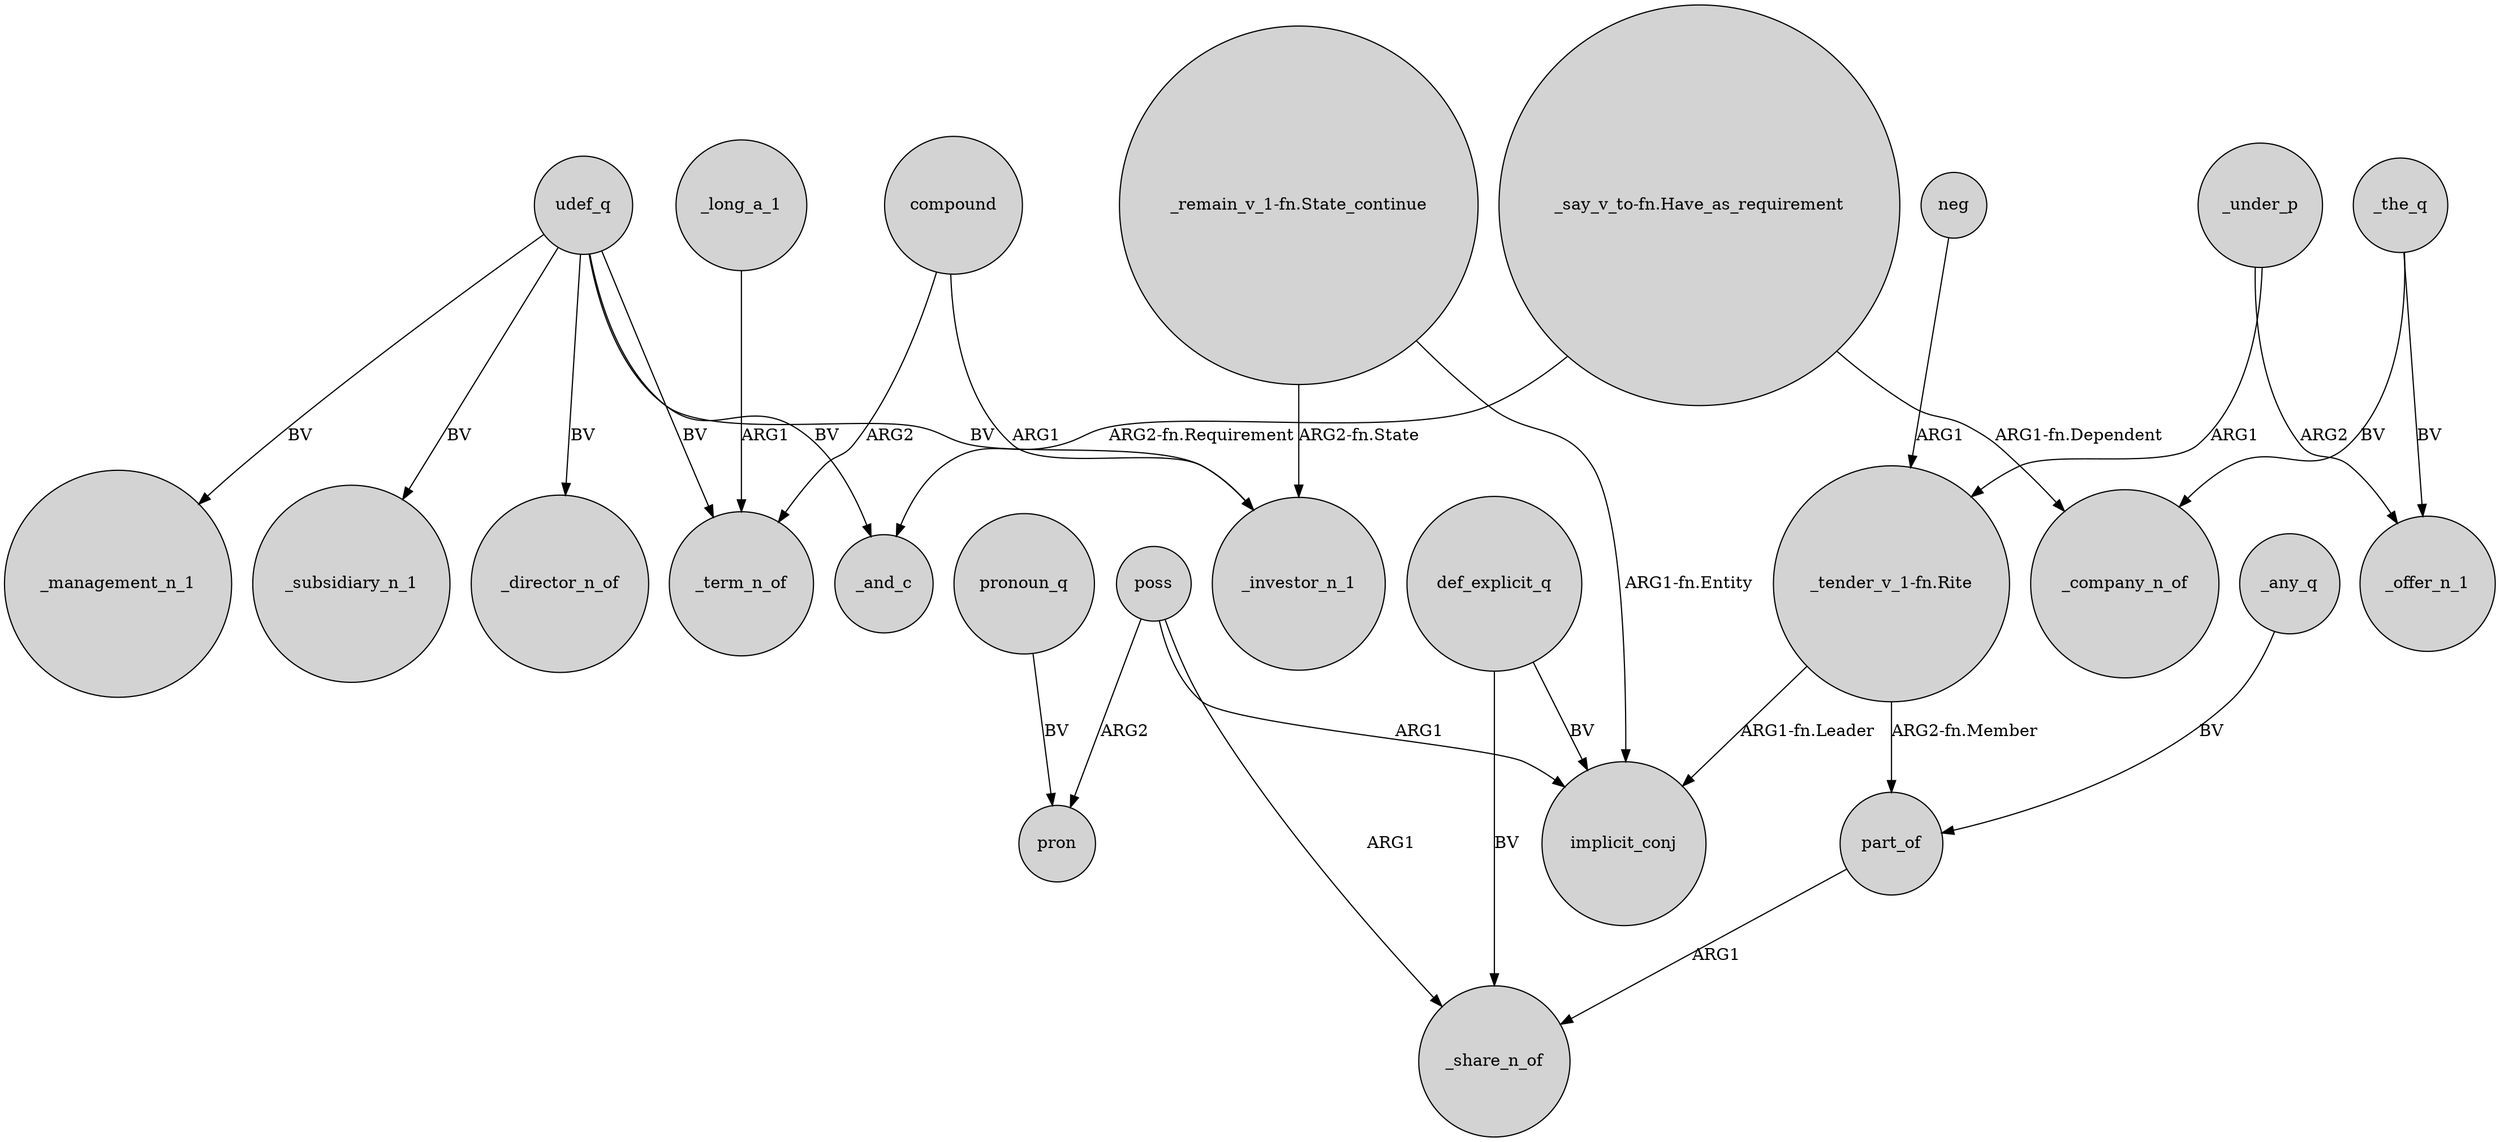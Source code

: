 digraph {
	node [shape=circle style=filled]
	udef_q -> _director_n_of [label=BV]
	udef_q -> _subsidiary_n_1 [label=BV]
	udef_q -> _term_n_of [label=BV]
	"_remain_v_1-fn.State_continue" -> implicit_conj [label="ARG1-fn.Entity"]
	"_remain_v_1-fn.State_continue" -> _investor_n_1 [label="ARG2-fn.State"]
	poss -> implicit_conj [label=ARG1]
	_any_q -> part_of [label=BV]
	compound -> _term_n_of [label=ARG2]
	def_explicit_q -> _share_n_of [label=BV]
	_long_a_1 -> _term_n_of [label=ARG1]
	udef_q -> _and_c [label=BV]
	_under_p -> "_tender_v_1-fn.Rite" [label=ARG1]
	neg -> "_tender_v_1-fn.Rite" [label=ARG1]
	udef_q -> _management_n_1 [label=BV]
	pronoun_q -> pron [label=BV]
	"_say_v_to-fn.Have_as_requirement" -> _company_n_of [label="ARG1-fn.Dependent"]
	poss -> pron [label=ARG2]
	"_tender_v_1-fn.Rite" -> part_of [label="ARG2-fn.Member"]
	poss -> _share_n_of [label=ARG1]
	"_say_v_to-fn.Have_as_requirement" -> _and_c [label="ARG2-fn.Requirement"]
	compound -> _investor_n_1 [label=ARG1]
	_the_q -> _offer_n_1 [label=BV]
	def_explicit_q -> implicit_conj [label=BV]
	"_tender_v_1-fn.Rite" -> implicit_conj [label="ARG1-fn.Leader"]
	udef_q -> _investor_n_1 [label=BV]
	_the_q -> _company_n_of [label=BV]
	part_of -> _share_n_of [label=ARG1]
	_under_p -> _offer_n_1 [label=ARG2]
}
